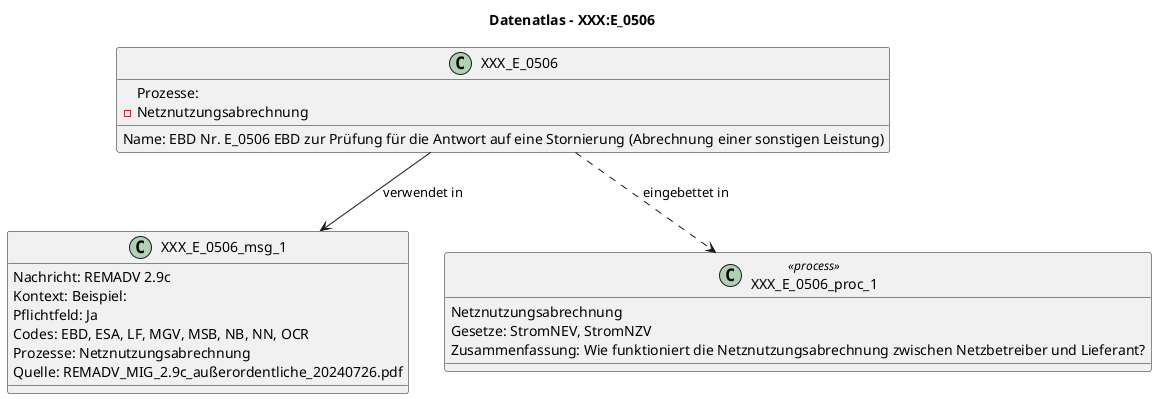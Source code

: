 @startuml
title Datenatlas – XXX:E_0506
class XXX_E_0506 {
  Name: EBD Nr. E_0506 EBD zur Prüfung für die Antwort auf eine Stornierung (Abrechnung einer sonstigen Leistung)
  Prozesse:
    - Netznutzungsabrechnung
}
class XXX_E_0506_msg_1 {
  Nachricht: REMADV 2.9c
  Kontext: Beispiel:
  Pflichtfeld: Ja
  Codes: EBD, ESA, LF, MGV, MSB, NB, NN, OCR
  Prozesse: Netznutzungsabrechnung
  Quelle: REMADV_MIG_2.9c_außerordentliche_20240726.pdf
}
XXX_E_0506 --> XXX_E_0506_msg_1 : verwendet in
class XXX_E_0506_proc_1 <<process>> {
  Netznutzungsabrechnung
  Gesetze: StromNEV, StromNZV
  Zusammenfassung: Wie funktioniert die Netznutzungsabrechnung zwischen Netzbetreiber und Lieferant?
}
XXX_E_0506 ..> XXX_E_0506_proc_1 : eingebettet in
@enduml